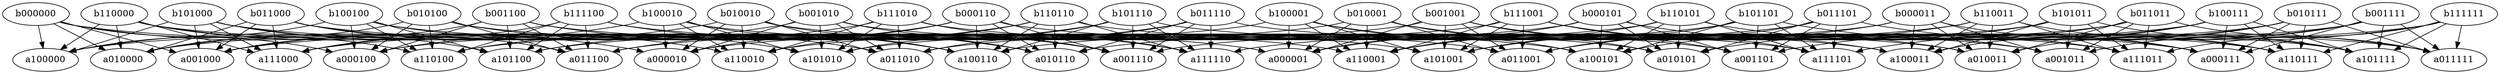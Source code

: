 digraph hc_64 /* seed: 0 0 0 */ {
b000000 -> a100000;
b000000 -> a010000;
b000000 -> a001000;
b000000 -> a000100;
b000000 -> a000010;
b000000 -> a000001;
b110000 -> a100000;
b110000 -> a010000;
b110000 -> a111000;
b110000 -> a110100;
b110000 -> a110010;
b110000 -> a110001;
b101000 -> a100000;
b101000 -> a001000;
b101000 -> a111000;
b101000 -> a101100;
b101000 -> a101010;
b101000 -> a101001;
b011000 -> a010000;
b011000 -> a001000;
b011000 -> a111000;
b011000 -> a011100;
b011000 -> a011010;
b011000 -> a011001;
b100100 -> a100000;
b100100 -> a000100;
b100100 -> a110100;
b100100 -> a101100;
b100100 -> a100110;
b100100 -> a100101;
b010100 -> a010000;
b010100 -> a000100;
b010100 -> a110100;
b010100 -> a011100;
b010100 -> a010110;
b010100 -> a010101;
b001100 -> a001000;
b001100 -> a000100;
b001100 -> a101100;
b001100 -> a011100;
b001100 -> a001110;
b001100 -> a001101;
b111100 -> a111000;
b111100 -> a110100;
b111100 -> a101100;
b111100 -> a011100;
b111100 -> a111110;
b111100 -> a111101;
b100010 -> a100000;
b100010 -> a000010;
b100010 -> a110010;
b100010 -> a101010;
b100010 -> a100110;
b100010 -> a100011;
b010010 -> a010000;
b010010 -> a000010;
b010010 -> a110010;
b010010 -> a011010;
b010010 -> a010110;
b010010 -> a010011;
b001010 -> a001000;
b001010 -> a000010;
b001010 -> a101010;
b001010 -> a011010;
b001010 -> a001110;
b001010 -> a001011;
b111010 -> a111000;
b111010 -> a110010;
b111010 -> a101010;
b111010 -> a011010;
b111010 -> a111110;
b111010 -> a111011;
b000110 -> a000100;
b000110 -> a000010;
b000110 -> a100110;
b000110 -> a010110;
b000110 -> a001110;
b000110 -> a000111;
b110110 -> a110100;
b110110 -> a110010;
b110110 -> a100110;
b110110 -> a010110;
b110110 -> a111110;
b110110 -> a110111;
b101110 -> a101100;
b101110 -> a101010;
b101110 -> a100110;
b101110 -> a001110;
b101110 -> a111110;
b101110 -> a101111;
b011110 -> a011100;
b011110 -> a011010;
b011110 -> a010110;
b011110 -> a001110;
b011110 -> a111110;
b011110 -> a011111;
b100001 -> a100000;
b100001 -> a000001;
b100001 -> a110001;
b100001 -> a101001;
b100001 -> a100101;
b100001 -> a100011;
b010001 -> a010000;
b010001 -> a000001;
b010001 -> a110001;
b010001 -> a011001;
b010001 -> a010101;
b010001 -> a010011;
b001001 -> a001000;
b001001 -> a000001;
b001001 -> a101001;
b001001 -> a011001;
b001001 -> a001101;
b001001 -> a001011;
b111001 -> a111000;
b111001 -> a110001;
b111001 -> a101001;
b111001 -> a011001;
b111001 -> a111101;
b111001 -> a111011;
b000101 -> a000100;
b000101 -> a000001;
b000101 -> a100101;
b000101 -> a010101;
b000101 -> a001101;
b000101 -> a000111;
b110101 -> a110100;
b110101 -> a110001;
b110101 -> a100101;
b110101 -> a010101;
b110101 -> a111101;
b110101 -> a110111;
b101101 -> a101100;
b101101 -> a101001;
b101101 -> a100101;
b101101 -> a001101;
b101101 -> a111101;
b101101 -> a101111;
b011101 -> a011100;
b011101 -> a011001;
b011101 -> a010101;
b011101 -> a001101;
b011101 -> a111101;
b011101 -> a011111;
b000011 -> a000010;
b000011 -> a000001;
b000011 -> a100011;
b000011 -> a010011;
b000011 -> a001011;
b000011 -> a000111;
b110011 -> a110010;
b110011 -> a110001;
b110011 -> a100011;
b110011 -> a010011;
b110011 -> a111011;
b110011 -> a110111;
b101011 -> a101010;
b101011 -> a101001;
b101011 -> a100011;
b101011 -> a001011;
b101011 -> a111011;
b101011 -> a101111;
b011011 -> a011010;
b011011 -> a011001;
b011011 -> a010011;
b011011 -> a001011;
b011011 -> a111011;
b011011 -> a011111;
b100111 -> a100110;
b100111 -> a100101;
b100111 -> a100011;
b100111 -> a000111;
b100111 -> a110111;
b100111 -> a101111;
b010111 -> a010110;
b010111 -> a010101;
b010111 -> a010011;
b010111 -> a000111;
b010111 -> a110111;
b010111 -> a011111;
b001111 -> a001110;
b001111 -> a001101;
b001111 -> a001011;
b001111 -> a000111;
b001111 -> a101111;
b001111 -> a011111;
b111111 -> a111110;
b111111 -> a111101;
b111111 -> a111011;
b111111 -> a110111;
b111111 -> a101111;
b111111 -> a011111;
}
